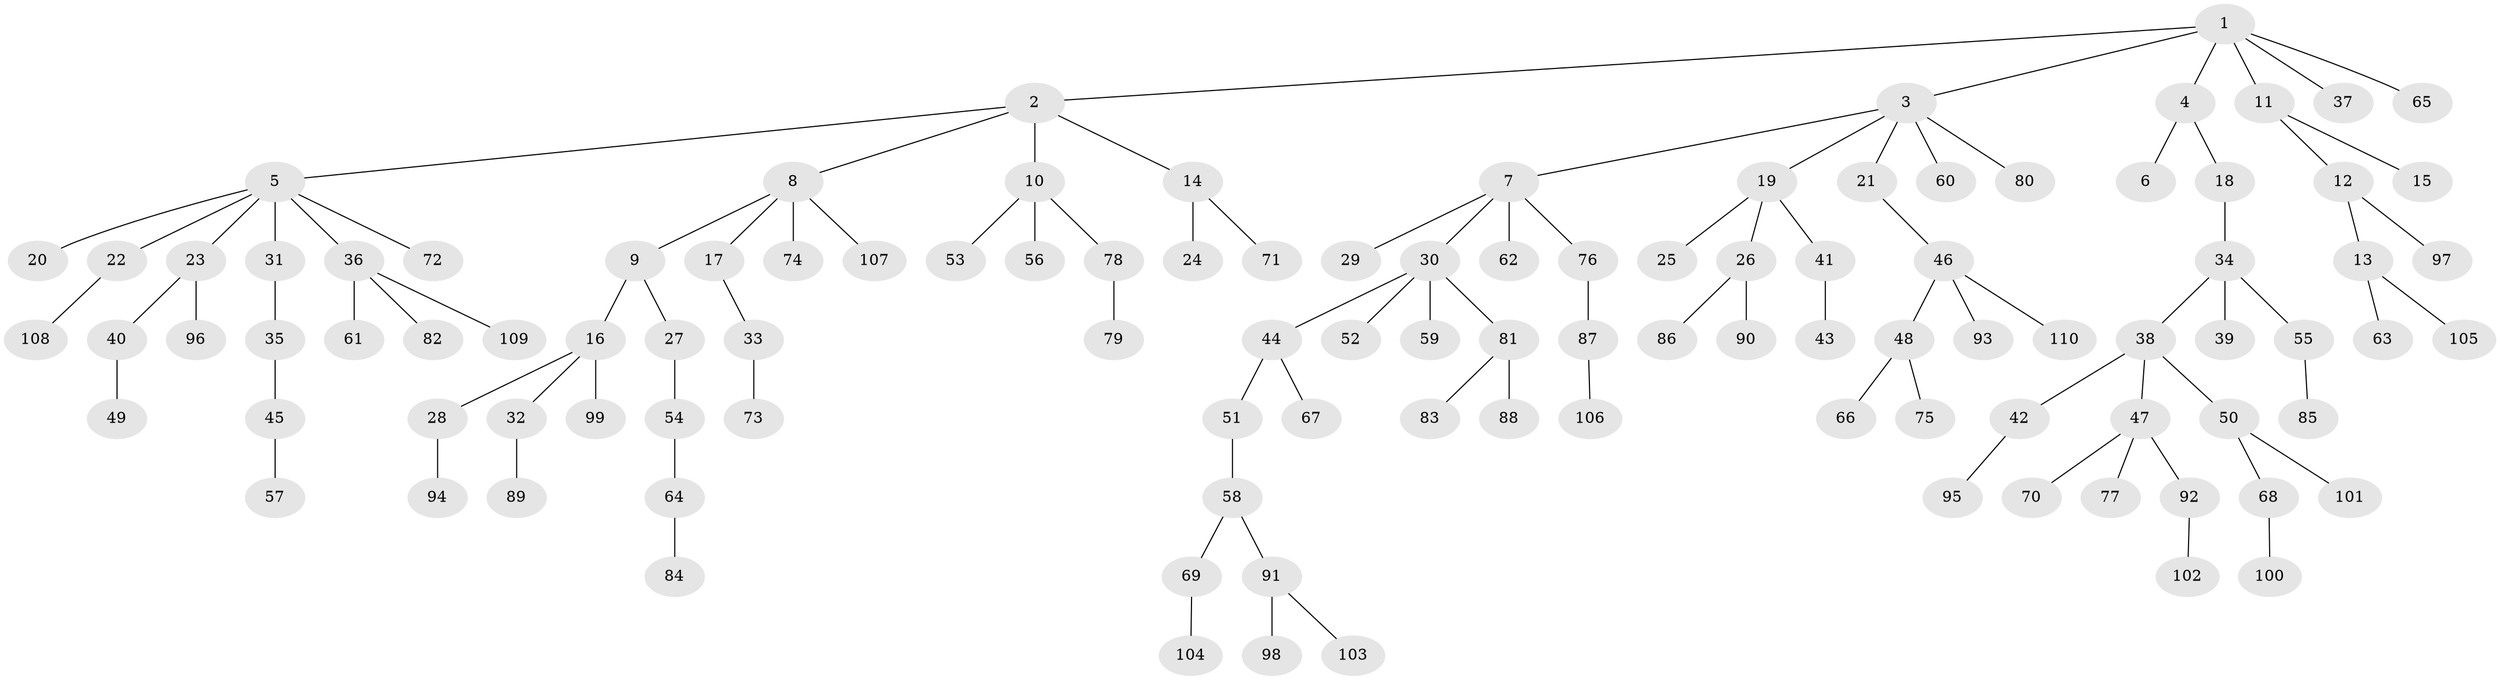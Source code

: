 // Generated by graph-tools (version 1.1) at 2025/50/03/09/25 03:50:24]
// undirected, 110 vertices, 109 edges
graph export_dot {
graph [start="1"]
  node [color=gray90,style=filled];
  1;
  2;
  3;
  4;
  5;
  6;
  7;
  8;
  9;
  10;
  11;
  12;
  13;
  14;
  15;
  16;
  17;
  18;
  19;
  20;
  21;
  22;
  23;
  24;
  25;
  26;
  27;
  28;
  29;
  30;
  31;
  32;
  33;
  34;
  35;
  36;
  37;
  38;
  39;
  40;
  41;
  42;
  43;
  44;
  45;
  46;
  47;
  48;
  49;
  50;
  51;
  52;
  53;
  54;
  55;
  56;
  57;
  58;
  59;
  60;
  61;
  62;
  63;
  64;
  65;
  66;
  67;
  68;
  69;
  70;
  71;
  72;
  73;
  74;
  75;
  76;
  77;
  78;
  79;
  80;
  81;
  82;
  83;
  84;
  85;
  86;
  87;
  88;
  89;
  90;
  91;
  92;
  93;
  94;
  95;
  96;
  97;
  98;
  99;
  100;
  101;
  102;
  103;
  104;
  105;
  106;
  107;
  108;
  109;
  110;
  1 -- 2;
  1 -- 3;
  1 -- 4;
  1 -- 11;
  1 -- 37;
  1 -- 65;
  2 -- 5;
  2 -- 8;
  2 -- 10;
  2 -- 14;
  3 -- 7;
  3 -- 19;
  3 -- 21;
  3 -- 60;
  3 -- 80;
  4 -- 6;
  4 -- 18;
  5 -- 20;
  5 -- 22;
  5 -- 23;
  5 -- 31;
  5 -- 36;
  5 -- 72;
  7 -- 29;
  7 -- 30;
  7 -- 62;
  7 -- 76;
  8 -- 9;
  8 -- 17;
  8 -- 74;
  8 -- 107;
  9 -- 16;
  9 -- 27;
  10 -- 53;
  10 -- 56;
  10 -- 78;
  11 -- 12;
  11 -- 15;
  12 -- 13;
  12 -- 97;
  13 -- 63;
  13 -- 105;
  14 -- 24;
  14 -- 71;
  16 -- 28;
  16 -- 32;
  16 -- 99;
  17 -- 33;
  18 -- 34;
  19 -- 25;
  19 -- 26;
  19 -- 41;
  21 -- 46;
  22 -- 108;
  23 -- 40;
  23 -- 96;
  26 -- 86;
  26 -- 90;
  27 -- 54;
  28 -- 94;
  30 -- 44;
  30 -- 52;
  30 -- 59;
  30 -- 81;
  31 -- 35;
  32 -- 89;
  33 -- 73;
  34 -- 38;
  34 -- 39;
  34 -- 55;
  35 -- 45;
  36 -- 61;
  36 -- 82;
  36 -- 109;
  38 -- 42;
  38 -- 47;
  38 -- 50;
  40 -- 49;
  41 -- 43;
  42 -- 95;
  44 -- 51;
  44 -- 67;
  45 -- 57;
  46 -- 48;
  46 -- 93;
  46 -- 110;
  47 -- 70;
  47 -- 77;
  47 -- 92;
  48 -- 66;
  48 -- 75;
  50 -- 68;
  50 -- 101;
  51 -- 58;
  54 -- 64;
  55 -- 85;
  58 -- 69;
  58 -- 91;
  64 -- 84;
  68 -- 100;
  69 -- 104;
  76 -- 87;
  78 -- 79;
  81 -- 83;
  81 -- 88;
  87 -- 106;
  91 -- 98;
  91 -- 103;
  92 -- 102;
}
